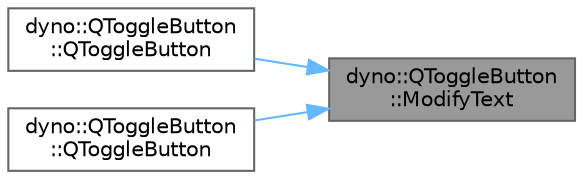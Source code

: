 digraph "dyno::QToggleButton::ModifyText"
{
 // LATEX_PDF_SIZE
  bgcolor="transparent";
  edge [fontname=Helvetica,fontsize=10,labelfontname=Helvetica,labelfontsize=10];
  node [fontname=Helvetica,fontsize=10,shape=box,height=0.2,width=0.4];
  rankdir="RL";
  Node1 [id="Node000001",label="dyno::QToggleButton\l::ModifyText",height=0.2,width=0.4,color="gray40", fillcolor="grey60", style="filled", fontcolor="black",tooltip=" "];
  Node1 -> Node2 [id="edge1_Node000001_Node000002",dir="back",color="steelblue1",style="solid",tooltip=" "];
  Node2 [id="Node000002",label="dyno::QToggleButton\l::QToggleButton",height=0.2,width=0.4,color="grey40", fillcolor="white", style="filled",URL="$classdyno_1_1_q_toggle_button.html#a11764ded570b08241049823c3adf87b9",tooltip=" "];
  Node1 -> Node3 [id="edge2_Node000001_Node000003",dir="back",color="steelblue1",style="solid",tooltip=" "];
  Node3 [id="Node000003",label="dyno::QToggleButton\l::QToggleButton",height=0.2,width=0.4,color="grey40", fillcolor="white", style="filled",URL="$classdyno_1_1_q_toggle_button.html#aa6533a444a62b09951fa0fd889677229",tooltip=" "];
}
